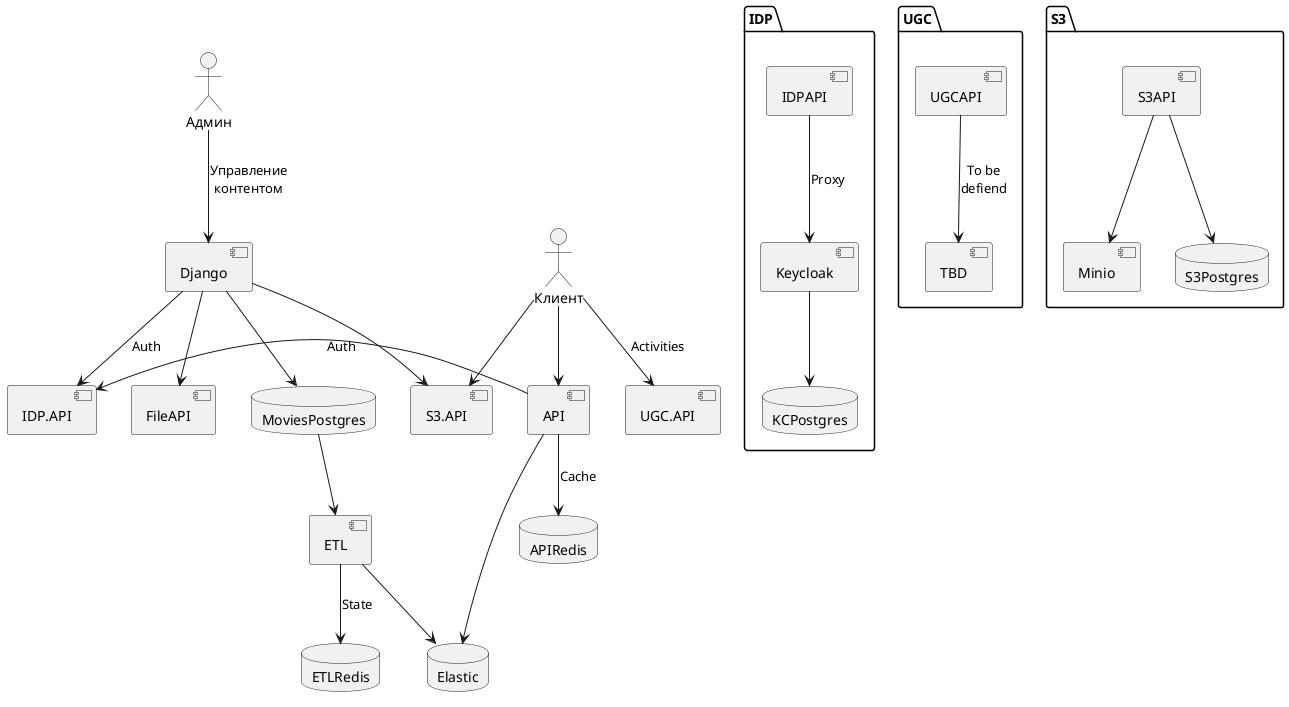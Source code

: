 @startuml diagram
skinparam componentStyle uml2
package IDP {
    component IDPAPI
    component Keycloak
    database KCPostgres
    
    IDPAPI --> Keycloak: Proxy
    Keycloak --> KCPostgres
}

package UGC {
    component UGCAPI
    component TBD

    UGCAPI --> TBD: To be\ndefiend
}

package S3 {
    component S3API
    component Minio
    database S3Postgres

    S3API --> Minio
    S3API --> S3Postgres
}

actor Админ as Admin
actor Клиент as Client
component API
component Django
component IDP.API
component ETL
component FileAPI
component S3.API
component UGC.API
database KCPostgres
database MoviesPostgres
database Elastic
database ETLRedis
database APIRedis

Admin --> Django: Управление\nконтентом
Django -> IDP.API: Auth
Django --> MoviesPostgres
Django --> FileAPI
Django --> S3.API
MoviesPostgres --> ETL
ETL --> Elastic
ETL --> ETLRedis: State


Client --> API
Client --> UGC.API: Activities
Client --> S3.API
API -left-> IDP.API: Auth
API --> Elastic
API --> APIRedis: Cache

@enduml